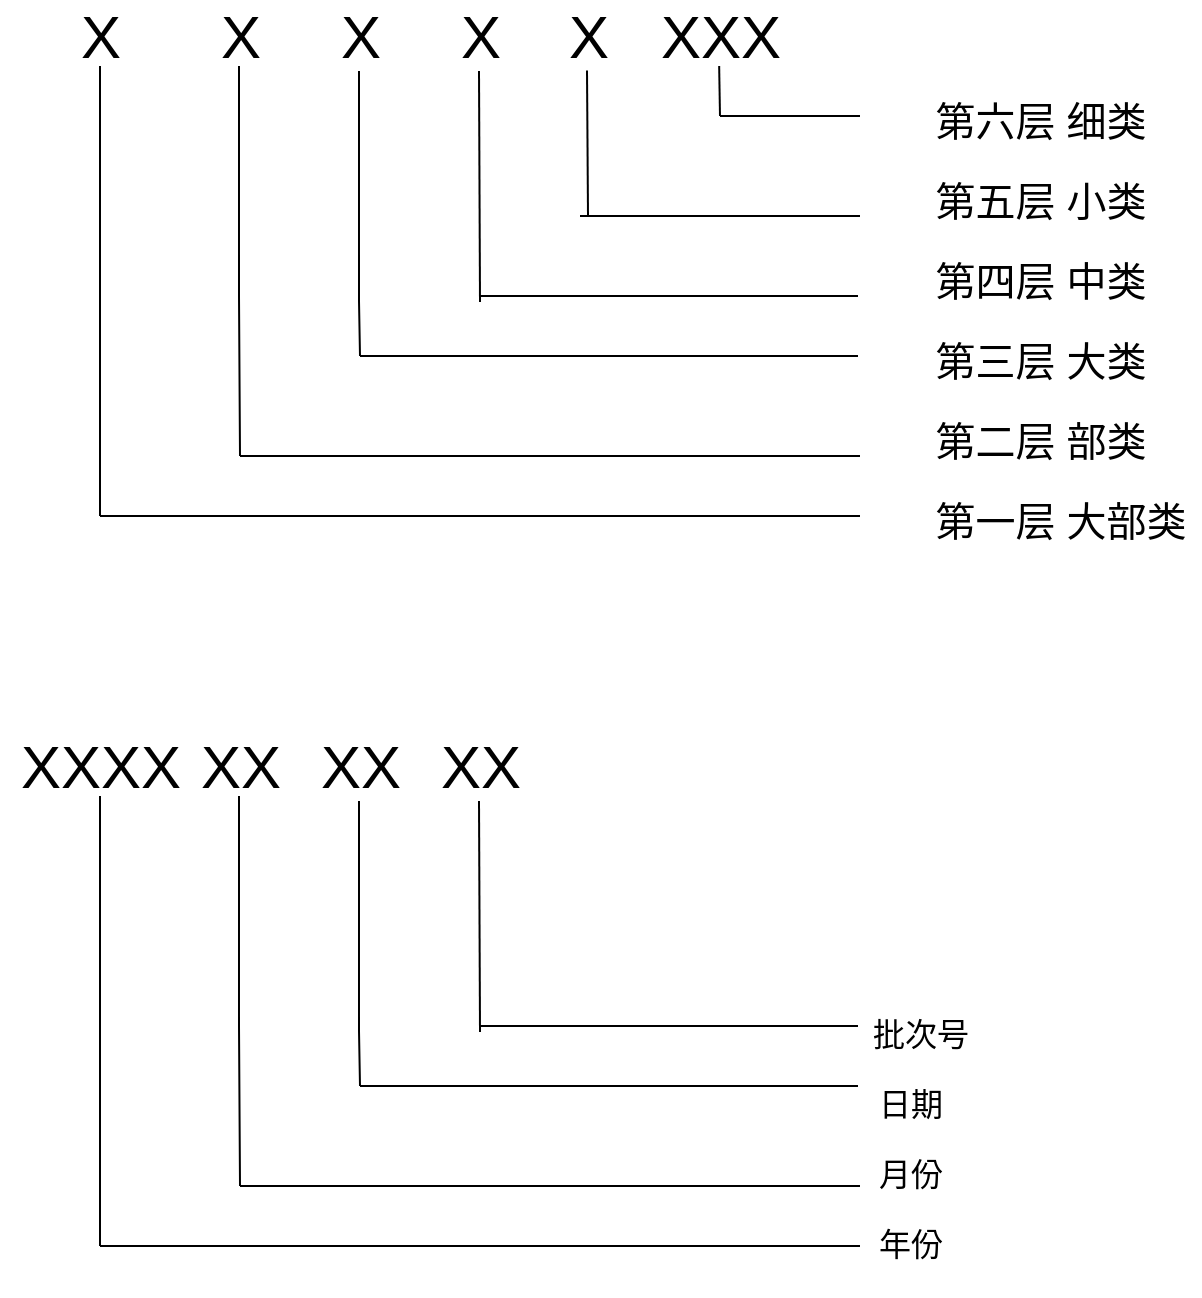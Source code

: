 <mxfile version="17.1.3" type="github">
  <diagram id="_59EbhYDSPf3glAVoCvS" name="Page-1">
    <mxGraphModel dx="1038" dy="539" grid="1" gridSize="10" guides="1" tooltips="1" connect="1" arrows="1" fold="1" page="1" pageScale="1" pageWidth="827" pageHeight="1169" math="0" shadow="0">
      <root>
        <mxCell id="0" />
        <mxCell id="1" parent="0" />
        <mxCell id="DSi-XKhF_JUlXxTczHE4-1" value="&lt;font style=&quot;font-size: 30px&quot;&gt;X&lt;/font&gt;" style="text;html=1;align=center;verticalAlign=middle;resizable=0;points=[];autosize=1;strokeColor=none;fillColor=none;" parent="1" vertex="1">
          <mxGeometry x="170" y="135" width="40" height="30" as="geometry" />
        </mxCell>
        <mxCell id="DSi-XKhF_JUlXxTczHE4-4" value="" style="endArrow=none;html=1;rounded=0;fontSize=43;" parent="1" edge="1">
          <mxGeometry width="50" height="50" relative="1" as="geometry">
            <mxPoint x="190" y="330" as="sourcePoint" />
            <mxPoint x="190" y="165" as="targetPoint" />
          </mxGeometry>
        </mxCell>
        <mxCell id="DSi-XKhF_JUlXxTczHE4-5" value="&lt;font style=&quot;font-size: 20px&quot;&gt;第一层 大部类&lt;/font&gt;" style="text;html=1;align=center;verticalAlign=middle;resizable=0;points=[];autosize=1;strokeColor=none;fillColor=none;fontSize=43;" parent="1" vertex="1">
          <mxGeometry x="600" y="350" width="140" height="70" as="geometry" />
        </mxCell>
        <mxCell id="DSi-XKhF_JUlXxTczHE4-7" value="" style="endArrow=none;html=1;rounded=0;fontSize=20;" parent="1" edge="1">
          <mxGeometry width="50" height="50" relative="1" as="geometry">
            <mxPoint x="220" y="390" as="sourcePoint" />
            <mxPoint x="570" y="390" as="targetPoint" />
          </mxGeometry>
        </mxCell>
        <mxCell id="DSi-XKhF_JUlXxTczHE4-8" value="&lt;font style=&quot;font-size: 20px&quot;&gt;第二层 部类&lt;/font&gt;" style="text;html=1;align=center;verticalAlign=middle;resizable=0;points=[];autosize=1;strokeColor=none;fillColor=none;fontSize=43;" parent="1" vertex="1">
          <mxGeometry x="600" y="310" width="120" height="70" as="geometry" />
        </mxCell>
        <mxCell id="DSi-XKhF_JUlXxTczHE4-9" value="&lt;font style=&quot;font-size: 20px&quot;&gt;第三层 大类&lt;/font&gt;" style="text;html=1;align=center;verticalAlign=middle;resizable=0;points=[];autosize=1;strokeColor=none;fillColor=none;fontSize=43;" parent="1" vertex="1">
          <mxGeometry x="600" y="270" width="120" height="70" as="geometry" />
        </mxCell>
        <mxCell id="DSi-XKhF_JUlXxTczHE4-10" value="&lt;font style=&quot;font-size: 20px&quot;&gt;第四层 中类&lt;/font&gt;" style="text;html=1;align=center;verticalAlign=middle;resizable=0;points=[];autosize=1;strokeColor=none;fillColor=none;fontSize=43;" parent="1" vertex="1">
          <mxGeometry x="600" y="230" width="120" height="70" as="geometry" />
        </mxCell>
        <mxCell id="DSi-XKhF_JUlXxTczHE4-11" value="" style="endArrow=none;html=1;rounded=0;fontSize=43;" parent="1" edge="1">
          <mxGeometry width="50" height="50" relative="1" as="geometry">
            <mxPoint x="190" y="390" as="sourcePoint" />
            <mxPoint x="190" y="165" as="targetPoint" />
          </mxGeometry>
        </mxCell>
        <mxCell id="DSi-XKhF_JUlXxTczHE4-12" value="" style="endArrow=none;html=1;rounded=0;fontSize=20;" parent="1" edge="1">
          <mxGeometry width="50" height="50" relative="1" as="geometry">
            <mxPoint x="190" y="390" as="sourcePoint" />
            <mxPoint x="570" y="390" as="targetPoint" />
          </mxGeometry>
        </mxCell>
        <mxCell id="DSi-XKhF_JUlXxTczHE4-13" value="&lt;font style=&quot;font-size: 30px&quot;&gt;X&lt;/font&gt;" style="text;html=1;align=center;verticalAlign=middle;resizable=0;points=[];autosize=1;strokeColor=none;fillColor=none;" parent="1" vertex="1">
          <mxGeometry x="240" y="135" width="40" height="30" as="geometry" />
        </mxCell>
        <mxCell id="DSi-XKhF_JUlXxTczHE4-14" value="&lt;font style=&quot;font-size: 30px&quot;&gt;X&lt;/font&gt;" style="text;html=1;align=center;verticalAlign=middle;resizable=0;points=[];autosize=1;strokeColor=none;fillColor=none;" parent="1" vertex="1">
          <mxGeometry x="300" y="135" width="40" height="30" as="geometry" />
        </mxCell>
        <mxCell id="DSi-XKhF_JUlXxTczHE4-15" value="&lt;font style=&quot;font-size: 30px&quot;&gt;X&lt;/font&gt;" style="text;html=1;align=center;verticalAlign=middle;resizable=0;points=[];autosize=1;strokeColor=none;fillColor=none;" parent="1" vertex="1">
          <mxGeometry x="360" y="135" width="40" height="30" as="geometry" />
        </mxCell>
        <mxCell id="DSi-XKhF_JUlXxTczHE4-16" value="&lt;font style=&quot;font-size: 30px&quot;&gt;X&lt;/font&gt;" style="text;html=1;align=center;verticalAlign=middle;resizable=0;points=[];autosize=1;strokeColor=none;fillColor=none;" parent="1" vertex="1">
          <mxGeometry x="414" y="135" width="40" height="30" as="geometry" />
        </mxCell>
        <mxCell id="DSi-XKhF_JUlXxTczHE4-19" value="&lt;font style=&quot;font-size: 30px&quot;&gt;XXX&lt;/font&gt;" style="text;html=1;align=center;verticalAlign=middle;resizable=0;points=[];autosize=1;strokeColor=none;fillColor=none;" parent="1" vertex="1">
          <mxGeometry x="460" y="135" width="80" height="30" as="geometry" />
        </mxCell>
        <mxCell id="DSi-XKhF_JUlXxTczHE4-20" value="&lt;font style=&quot;font-size: 20px&quot;&gt;第五层 小类&lt;/font&gt;" style="text;html=1;align=center;verticalAlign=middle;resizable=0;points=[];autosize=1;strokeColor=none;fillColor=none;fontSize=43;" parent="1" vertex="1">
          <mxGeometry x="600" y="190" width="120" height="70" as="geometry" />
        </mxCell>
        <mxCell id="DSi-XKhF_JUlXxTczHE4-21" value="&lt;font style=&quot;font-size: 20px&quot;&gt;第六层 细类&lt;/font&gt;" style="text;html=1;align=center;verticalAlign=middle;resizable=0;points=[];autosize=1;strokeColor=none;fillColor=none;fontSize=43;" parent="1" vertex="1">
          <mxGeometry x="600" y="150" width="120" height="70" as="geometry" />
        </mxCell>
        <mxCell id="DSi-XKhF_JUlXxTczHE4-22" value="" style="endArrow=none;html=1;rounded=0;fontSize=43;" parent="1" edge="1">
          <mxGeometry width="50" height="50" relative="1" as="geometry">
            <mxPoint x="190" y="390" as="sourcePoint" />
            <mxPoint x="190" y="165" as="targetPoint" />
            <Array as="points">
              <mxPoint x="190" y="280" />
            </Array>
          </mxGeometry>
        </mxCell>
        <mxCell id="DSi-XKhF_JUlXxTczHE4-23" value="" style="endArrow=none;html=1;rounded=0;fontSize=43;" parent="1" edge="1">
          <mxGeometry width="50" height="50" relative="1" as="geometry">
            <mxPoint x="260" y="360" as="sourcePoint" />
            <mxPoint x="259.5" y="165" as="targetPoint" />
            <Array as="points">
              <mxPoint x="259.5" y="280" />
            </Array>
          </mxGeometry>
        </mxCell>
        <mxCell id="DSi-XKhF_JUlXxTczHE4-24" value="" style="endArrow=none;html=1;rounded=0;fontSize=20;" parent="1" edge="1">
          <mxGeometry width="50" height="50" relative="1" as="geometry">
            <mxPoint x="260" y="360" as="sourcePoint" />
            <mxPoint x="570" y="360" as="targetPoint" />
          </mxGeometry>
        </mxCell>
        <mxCell id="DSi-XKhF_JUlXxTczHE4-25" value="" style="endArrow=none;html=1;rounded=0;fontSize=43;" parent="1" edge="1">
          <mxGeometry width="50" height="50" relative="1" as="geometry">
            <mxPoint x="320" y="310" as="sourcePoint" />
            <mxPoint x="319.5" y="167.5" as="targetPoint" />
            <Array as="points">
              <mxPoint x="319.5" y="282.5" />
            </Array>
          </mxGeometry>
        </mxCell>
        <mxCell id="DSi-XKhF_JUlXxTczHE4-26" value="" style="endArrow=none;html=1;rounded=0;fontSize=20;" parent="1" edge="1">
          <mxGeometry width="50" height="50" relative="1" as="geometry">
            <mxPoint x="320" y="310" as="sourcePoint" />
            <mxPoint x="569" y="310" as="targetPoint" />
          </mxGeometry>
        </mxCell>
        <mxCell id="DSi-XKhF_JUlXxTczHE4-27" value="" style="endArrow=none;html=1;rounded=0;fontSize=43;" parent="1" edge="1">
          <mxGeometry width="50" height="50" relative="1" as="geometry">
            <mxPoint x="380" y="283" as="sourcePoint" />
            <mxPoint x="379.5" y="167.5" as="targetPoint" />
            <Array as="points" />
          </mxGeometry>
        </mxCell>
        <mxCell id="DSi-XKhF_JUlXxTczHE4-28" value="" style="endArrow=none;html=1;rounded=0;fontSize=20;" parent="1" edge="1">
          <mxGeometry width="50" height="50" relative="1" as="geometry">
            <mxPoint x="380" y="280" as="sourcePoint" />
            <mxPoint x="569" y="280" as="targetPoint" />
          </mxGeometry>
        </mxCell>
        <mxCell id="DSi-XKhF_JUlXxTczHE4-29" value="" style="endArrow=none;html=1;rounded=0;fontSize=43;" parent="1" edge="1">
          <mxGeometry width="50" height="50" relative="1" as="geometry">
            <mxPoint x="434" y="240" as="sourcePoint" />
            <mxPoint x="433.5" y="167.25" as="targetPoint" />
            <Array as="points" />
          </mxGeometry>
        </mxCell>
        <mxCell id="DSi-XKhF_JUlXxTczHE4-30" value="" style="endArrow=none;html=1;rounded=0;fontSize=20;" parent="1" edge="1">
          <mxGeometry width="50" height="50" relative="1" as="geometry">
            <mxPoint x="430" y="240" as="sourcePoint" />
            <mxPoint x="570" y="240" as="targetPoint" />
          </mxGeometry>
        </mxCell>
        <mxCell id="DSi-XKhF_JUlXxTczHE4-31" value="" style="endArrow=none;html=1;rounded=0;fontSize=43;" parent="1" edge="1">
          <mxGeometry width="50" height="50" relative="1" as="geometry">
            <mxPoint x="500" y="190" as="sourcePoint" />
            <mxPoint x="499.58" y="165" as="targetPoint" />
            <Array as="points" />
          </mxGeometry>
        </mxCell>
        <mxCell id="DSi-XKhF_JUlXxTczHE4-32" value="" style="endArrow=none;html=1;rounded=0;fontSize=20;" parent="1" edge="1">
          <mxGeometry width="50" height="50" relative="1" as="geometry">
            <mxPoint x="500" y="190" as="sourcePoint" />
            <mxPoint x="570" y="190" as="targetPoint" />
          </mxGeometry>
        </mxCell>
        <mxCell id="9IHof8IQQuBt70-VwN7R-1" value="&lt;font style=&quot;font-size: 30px&quot;&gt;XXXX&lt;/font&gt;" style="text;html=1;align=center;verticalAlign=middle;resizable=0;points=[];autosize=1;strokeColor=none;fillColor=none;" vertex="1" parent="1">
          <mxGeometry x="140" y="500" width="100" height="30" as="geometry" />
        </mxCell>
        <mxCell id="9IHof8IQQuBt70-VwN7R-2" value="" style="endArrow=none;html=1;rounded=0;fontSize=43;" edge="1" parent="1">
          <mxGeometry width="50" height="50" relative="1" as="geometry">
            <mxPoint x="190" y="695" as="sourcePoint" />
            <mxPoint x="190" y="530" as="targetPoint" />
          </mxGeometry>
        </mxCell>
        <mxCell id="9IHof8IQQuBt70-VwN7R-3" value="&lt;font style=&quot;font-size: 16px&quot;&gt;年份&lt;/font&gt;" style="text;html=1;align=center;verticalAlign=middle;resizable=0;points=[];autosize=1;strokeColor=none;fillColor=none;fontSize=43;" vertex="1" parent="1">
          <mxGeometry x="570" y="710" width="50" height="70" as="geometry" />
        </mxCell>
        <mxCell id="9IHof8IQQuBt70-VwN7R-4" value="" style="endArrow=none;html=1;rounded=0;fontSize=20;" edge="1" parent="1">
          <mxGeometry width="50" height="50" relative="1" as="geometry">
            <mxPoint x="220" y="755" as="sourcePoint" />
            <mxPoint x="570" y="755" as="targetPoint" />
          </mxGeometry>
        </mxCell>
        <mxCell id="9IHof8IQQuBt70-VwN7R-5" value="&lt;font style=&quot;font-size: 16px&quot;&gt;月份&lt;/font&gt;" style="text;html=1;align=center;verticalAlign=middle;resizable=0;points=[];autosize=1;strokeColor=none;fillColor=none;fontSize=43;" vertex="1" parent="1">
          <mxGeometry x="570" y="675" width="50" height="70" as="geometry" />
        </mxCell>
        <mxCell id="9IHof8IQQuBt70-VwN7R-6" value="&lt;font style=&quot;font-size: 16px&quot;&gt;日期&lt;/font&gt;" style="text;html=1;align=center;verticalAlign=middle;resizable=0;points=[];autosize=1;strokeColor=none;fillColor=none;fontSize=43;" vertex="1" parent="1">
          <mxGeometry x="570" y="640" width="50" height="70" as="geometry" />
        </mxCell>
        <mxCell id="9IHof8IQQuBt70-VwN7R-7" value="&lt;font style=&quot;font-size: 16px&quot;&gt;批次号&lt;/font&gt;" style="text;html=1;align=center;verticalAlign=middle;resizable=0;points=[];autosize=1;strokeColor=none;fillColor=none;fontSize=43;" vertex="1" parent="1">
          <mxGeometry x="570" y="605" width="60" height="70" as="geometry" />
        </mxCell>
        <mxCell id="9IHof8IQQuBt70-VwN7R-8" value="" style="endArrow=none;html=1;rounded=0;fontSize=43;" edge="1" parent="1">
          <mxGeometry width="50" height="50" relative="1" as="geometry">
            <mxPoint x="190" y="755" as="sourcePoint" />
            <mxPoint x="190" y="530" as="targetPoint" />
          </mxGeometry>
        </mxCell>
        <mxCell id="9IHof8IQQuBt70-VwN7R-9" value="" style="endArrow=none;html=1;rounded=0;fontSize=20;" edge="1" parent="1">
          <mxGeometry width="50" height="50" relative="1" as="geometry">
            <mxPoint x="190" y="755" as="sourcePoint" />
            <mxPoint x="570" y="755" as="targetPoint" />
          </mxGeometry>
        </mxCell>
        <mxCell id="9IHof8IQQuBt70-VwN7R-10" value="&lt;font style=&quot;font-size: 30px&quot;&gt;XX&lt;/font&gt;" style="text;html=1;align=center;verticalAlign=middle;resizable=0;points=[];autosize=1;strokeColor=none;fillColor=none;" vertex="1" parent="1">
          <mxGeometry x="230" y="500" width="60" height="30" as="geometry" />
        </mxCell>
        <mxCell id="9IHof8IQQuBt70-VwN7R-11" value="&lt;font style=&quot;font-size: 30px&quot;&gt;XX&lt;/font&gt;" style="text;html=1;align=center;verticalAlign=middle;resizable=0;points=[];autosize=1;strokeColor=none;fillColor=none;" vertex="1" parent="1">
          <mxGeometry x="290" y="500" width="60" height="30" as="geometry" />
        </mxCell>
        <mxCell id="9IHof8IQQuBt70-VwN7R-12" value="&lt;font style=&quot;font-size: 30px&quot;&gt;XX&lt;/font&gt;" style="text;html=1;align=center;verticalAlign=middle;resizable=0;points=[];autosize=1;strokeColor=none;fillColor=none;" vertex="1" parent="1">
          <mxGeometry x="350" y="500" width="60" height="30" as="geometry" />
        </mxCell>
        <mxCell id="9IHof8IQQuBt70-VwN7R-17" value="" style="endArrow=none;html=1;rounded=0;fontSize=43;" edge="1" parent="1">
          <mxGeometry width="50" height="50" relative="1" as="geometry">
            <mxPoint x="190" y="755" as="sourcePoint" />
            <mxPoint x="190" y="530" as="targetPoint" />
            <Array as="points">
              <mxPoint x="190" y="645" />
            </Array>
          </mxGeometry>
        </mxCell>
        <mxCell id="9IHof8IQQuBt70-VwN7R-18" value="" style="endArrow=none;html=1;rounded=0;fontSize=43;" edge="1" parent="1">
          <mxGeometry width="50" height="50" relative="1" as="geometry">
            <mxPoint x="260" y="725" as="sourcePoint" />
            <mxPoint x="259.5" y="530" as="targetPoint" />
            <Array as="points">
              <mxPoint x="259.5" y="645" />
            </Array>
          </mxGeometry>
        </mxCell>
        <mxCell id="9IHof8IQQuBt70-VwN7R-19" value="" style="endArrow=none;html=1;rounded=0;fontSize=20;" edge="1" parent="1">
          <mxGeometry width="50" height="50" relative="1" as="geometry">
            <mxPoint x="260" y="725" as="sourcePoint" />
            <mxPoint x="570" y="725" as="targetPoint" />
          </mxGeometry>
        </mxCell>
        <mxCell id="9IHof8IQQuBt70-VwN7R-20" value="" style="endArrow=none;html=1;rounded=0;fontSize=43;" edge="1" parent="1">
          <mxGeometry width="50" height="50" relative="1" as="geometry">
            <mxPoint x="320" y="675" as="sourcePoint" />
            <mxPoint x="319.5" y="532.5" as="targetPoint" />
            <Array as="points">
              <mxPoint x="319.5" y="647.5" />
            </Array>
          </mxGeometry>
        </mxCell>
        <mxCell id="9IHof8IQQuBt70-VwN7R-21" value="" style="endArrow=none;html=1;rounded=0;fontSize=20;" edge="1" parent="1">
          <mxGeometry width="50" height="50" relative="1" as="geometry">
            <mxPoint x="320" y="675" as="sourcePoint" />
            <mxPoint x="569" y="675" as="targetPoint" />
          </mxGeometry>
        </mxCell>
        <mxCell id="9IHof8IQQuBt70-VwN7R-22" value="" style="endArrow=none;html=1;rounded=0;fontSize=43;" edge="1" parent="1">
          <mxGeometry width="50" height="50" relative="1" as="geometry">
            <mxPoint x="380" y="648" as="sourcePoint" />
            <mxPoint x="379.5" y="532.5" as="targetPoint" />
            <Array as="points" />
          </mxGeometry>
        </mxCell>
        <mxCell id="9IHof8IQQuBt70-VwN7R-23" value="" style="endArrow=none;html=1;rounded=0;fontSize=20;" edge="1" parent="1">
          <mxGeometry width="50" height="50" relative="1" as="geometry">
            <mxPoint x="380" y="645" as="sourcePoint" />
            <mxPoint x="569" y="645" as="targetPoint" />
          </mxGeometry>
        </mxCell>
      </root>
    </mxGraphModel>
  </diagram>
</mxfile>
